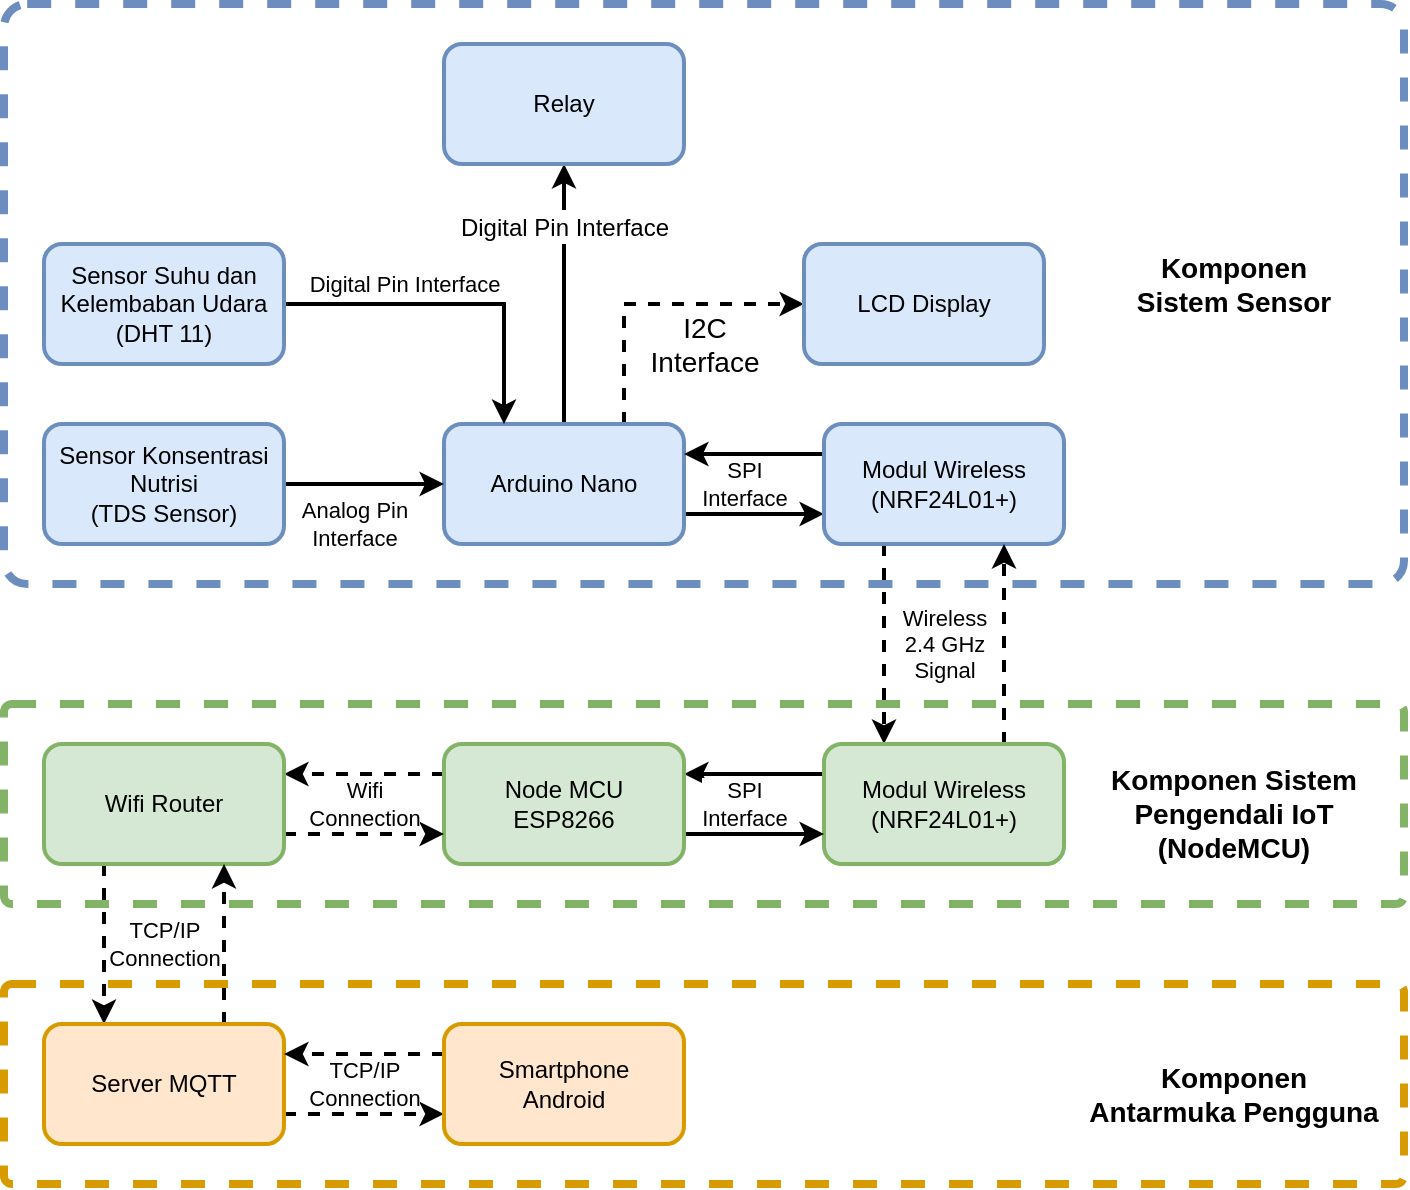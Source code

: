 <mxfile version="15.8.7" type="device"><diagram id="cIuhgxyd_Q9Sc71QTsmk" name="Page-1"><mxGraphModel dx="1021" dy="1621" grid="1" gridSize="10" guides="1" tooltips="1" connect="1" arrows="1" fold="1" page="1" pageScale="1" pageWidth="690" pageHeight="980" math="0" shadow="0"><root><mxCell id="0"/><mxCell id="1" parent="0"/><mxCell id="vcRTH4_i17MQEd576c4k-27" value="" style="rounded=1;whiteSpace=wrap;html=1;strokeWidth=4;fillColor=none;strokeColor=#6c8ebf;dashed=1;arcSize=4;" vertex="1" parent="1"><mxGeometry x="20" y="-40" width="700" height="290" as="geometry"/></mxCell><mxCell id="vcRTH4_i17MQEd576c4k-7" value="SPI&lt;br&gt;Interface" style="edgeStyle=orthogonalEdgeStyle;rounded=0;orthogonalLoop=1;jettySize=auto;html=1;exitX=1;exitY=0.75;exitDx=0;exitDy=0;entryX=0;entryY=0.75;entryDx=0;entryDy=0;strokeWidth=2;" edge="1" parent="1" source="vcRTH4_i17MQEd576c4k-1" target="vcRTH4_i17MQEd576c4k-6"><mxGeometry x="-0.143" y="15" relative="1" as="geometry"><mxPoint as="offset"/></mxGeometry></mxCell><mxCell id="vcRTH4_i17MQEd576c4k-37" style="edgeStyle=orthogonalEdgeStyle;rounded=0;orthogonalLoop=1;jettySize=auto;html=1;exitX=0.75;exitY=0;exitDx=0;exitDy=0;dashed=1;fontSize=14;strokeWidth=2;entryX=0;entryY=0.5;entryDx=0;entryDy=0;" edge="1" parent="1" source="vcRTH4_i17MQEd576c4k-1" target="vcRTH4_i17MQEd576c4k-35"><mxGeometry relative="1" as="geometry"/></mxCell><mxCell id="vcRTH4_i17MQEd576c4k-38" value="I2C&lt;br&gt;Interface" style="edgeLabel;html=1;align=center;verticalAlign=middle;resizable=0;points=[];fontSize=14;" vertex="1" connectable="0" parent="vcRTH4_i17MQEd576c4k-37"><mxGeometry x="-0.35" y="1" relative="1" as="geometry"><mxPoint x="41" y="9" as="offset"/></mxGeometry></mxCell><mxCell id="vcRTH4_i17MQEd576c4k-40" style="edgeStyle=orthogonalEdgeStyle;rounded=0;orthogonalLoop=1;jettySize=auto;html=1;exitX=0.5;exitY=0;exitDx=0;exitDy=0;fontSize=14;strokeWidth=2;entryX=0.5;entryY=1;entryDx=0;entryDy=0;" edge="1" parent="1" source="vcRTH4_i17MQEd576c4k-1" target="vcRTH4_i17MQEd576c4k-39"><mxGeometry relative="1" as="geometry"/></mxCell><mxCell id="vcRTH4_i17MQEd576c4k-41" value="&lt;font style=&quot;font-size: 12px&quot;&gt;Digital Pin Interface&lt;/font&gt;" style="edgeLabel;html=1;align=center;verticalAlign=middle;resizable=0;points=[];fontSize=14;" vertex="1" connectable="0" parent="vcRTH4_i17MQEd576c4k-40"><mxGeometry x="0.376" y="-2" relative="1" as="geometry"><mxPoint x="-2" y="-10" as="offset"/></mxGeometry></mxCell><mxCell id="vcRTH4_i17MQEd576c4k-1" value="Arduino Nano" style="rounded=1;whiteSpace=wrap;html=1;strokeWidth=2;fillColor=#dae8fc;strokeColor=#6c8ebf;" vertex="1" parent="1"><mxGeometry x="240" y="170" width="120" height="60" as="geometry"/></mxCell><mxCell id="vcRTH4_i17MQEd576c4k-3" value="Digital Pin Interface" style="edgeStyle=orthogonalEdgeStyle;rounded=0;orthogonalLoop=1;jettySize=auto;html=1;exitX=1;exitY=0.5;exitDx=0;exitDy=0;entryX=0.25;entryY=0;entryDx=0;entryDy=0;strokeWidth=2;" edge="1" parent="1" source="vcRTH4_i17MQEd576c4k-2" target="vcRTH4_i17MQEd576c4k-1"><mxGeometry x="-0.294" y="10" relative="1" as="geometry"><mxPoint as="offset"/></mxGeometry></mxCell><mxCell id="vcRTH4_i17MQEd576c4k-2" value="Sensor Suhu dan Kelembaban Udara&lt;br&gt;(DHT 11)" style="rounded=1;whiteSpace=wrap;html=1;strokeWidth=2;fillColor=#dae8fc;strokeColor=#6c8ebf;" vertex="1" parent="1"><mxGeometry x="40" y="80" width="120" height="60" as="geometry"/></mxCell><mxCell id="vcRTH4_i17MQEd576c4k-5" value="Analog Pin&lt;br&gt;Interface" style="edgeStyle=orthogonalEdgeStyle;rounded=0;orthogonalLoop=1;jettySize=auto;html=1;exitX=1;exitY=0.5;exitDx=0;exitDy=0;entryX=0;entryY=0.5;entryDx=0;entryDy=0;strokeWidth=2;" edge="1" parent="1" source="vcRTH4_i17MQEd576c4k-4" target="vcRTH4_i17MQEd576c4k-1"><mxGeometry x="-0.143" y="-20" relative="1" as="geometry"><mxPoint as="offset"/></mxGeometry></mxCell><mxCell id="vcRTH4_i17MQEd576c4k-4" value="Sensor Konsentrasi Nutrisi&lt;br&gt;(TDS Sensor)" style="rounded=1;whiteSpace=wrap;html=1;strokeWidth=2;fillColor=#dae8fc;strokeColor=#6c8ebf;" vertex="1" parent="1"><mxGeometry x="40" y="170" width="120" height="60" as="geometry"/></mxCell><mxCell id="vcRTH4_i17MQEd576c4k-8" style="edgeStyle=orthogonalEdgeStyle;rounded=0;orthogonalLoop=1;jettySize=auto;html=1;exitX=0;exitY=0.25;exitDx=0;exitDy=0;entryX=1;entryY=0.25;entryDx=0;entryDy=0;strokeWidth=2;" edge="1" parent="1" source="vcRTH4_i17MQEd576c4k-6" target="vcRTH4_i17MQEd576c4k-1"><mxGeometry relative="1" as="geometry"/></mxCell><mxCell id="vcRTH4_i17MQEd576c4k-11" style="edgeStyle=orthogonalEdgeStyle;rounded=0;orthogonalLoop=1;jettySize=auto;html=1;exitX=0.25;exitY=1;exitDx=0;exitDy=0;entryX=0.25;entryY=0;entryDx=0;entryDy=0;strokeWidth=2;dashed=1;" edge="1" parent="1" source="vcRTH4_i17MQEd576c4k-6" target="vcRTH4_i17MQEd576c4k-10"><mxGeometry relative="1" as="geometry"/></mxCell><mxCell id="vcRTH4_i17MQEd576c4k-6" value="Modul Wireless&lt;br&gt;(NRF24L01+)" style="rounded=1;whiteSpace=wrap;html=1;strokeWidth=2;fillColor=#dae8fc;strokeColor=#6c8ebf;" vertex="1" parent="1"><mxGeometry x="430" y="170" width="120" height="60" as="geometry"/></mxCell><mxCell id="vcRTH4_i17MQEd576c4k-12" value="Wireless&lt;br&gt;2.4 GHz&lt;br&gt;Signal" style="edgeStyle=orthogonalEdgeStyle;rounded=0;orthogonalLoop=1;jettySize=auto;html=1;exitX=0.75;exitY=0;exitDx=0;exitDy=0;entryX=0.75;entryY=1;entryDx=0;entryDy=0;strokeWidth=2;dashed=1;" edge="1" parent="1" source="vcRTH4_i17MQEd576c4k-10" target="vcRTH4_i17MQEd576c4k-6"><mxGeometry y="30" relative="1" as="geometry"><mxPoint as="offset"/></mxGeometry></mxCell><mxCell id="vcRTH4_i17MQEd576c4k-14" style="edgeStyle=orthogonalEdgeStyle;rounded=0;orthogonalLoop=1;jettySize=auto;html=1;exitX=0;exitY=0.25;exitDx=0;exitDy=0;entryX=1;entryY=0.25;entryDx=0;entryDy=0;strokeWidth=2;" edge="1" parent="1" source="vcRTH4_i17MQEd576c4k-10" target="vcRTH4_i17MQEd576c4k-13"><mxGeometry relative="1" as="geometry"/></mxCell><mxCell id="vcRTH4_i17MQEd576c4k-10" value="Modul Wireless&lt;br&gt;(NRF24L01+)" style="rounded=1;whiteSpace=wrap;html=1;strokeWidth=2;fillColor=#d5e8d4;strokeColor=#82b366;" vertex="1" parent="1"><mxGeometry x="430" y="330" width="120" height="60" as="geometry"/></mxCell><mxCell id="vcRTH4_i17MQEd576c4k-15" value="SPI&lt;br&gt;Interface" style="edgeStyle=orthogonalEdgeStyle;rounded=0;orthogonalLoop=1;jettySize=auto;html=1;exitX=1;exitY=0.75;exitDx=0;exitDy=0;entryX=0;entryY=0.75;entryDx=0;entryDy=0;strokeWidth=2;" edge="1" parent="1" source="vcRTH4_i17MQEd576c4k-13" target="vcRTH4_i17MQEd576c4k-10"><mxGeometry x="-0.143" y="15" relative="1" as="geometry"><mxPoint as="offset"/></mxGeometry></mxCell><mxCell id="vcRTH4_i17MQEd576c4k-19" style="edgeStyle=orthogonalEdgeStyle;rounded=0;orthogonalLoop=1;jettySize=auto;html=1;exitX=0;exitY=0.25;exitDx=0;exitDy=0;entryX=1;entryY=0.25;entryDx=0;entryDy=0;strokeWidth=2;dashed=1;" edge="1" parent="1" source="vcRTH4_i17MQEd576c4k-13" target="vcRTH4_i17MQEd576c4k-18"><mxGeometry relative="1" as="geometry"/></mxCell><mxCell id="vcRTH4_i17MQEd576c4k-13" value="Node MCU&lt;br&gt;ESP8266" style="rounded=1;whiteSpace=wrap;html=1;strokeWidth=2;fillColor=#d5e8d4;strokeColor=#82b366;" vertex="1" parent="1"><mxGeometry x="240" y="330" width="120" height="60" as="geometry"/></mxCell><mxCell id="vcRTH4_i17MQEd576c4k-20" value="Wifi&lt;br&gt;Connection" style="edgeStyle=orthogonalEdgeStyle;rounded=0;orthogonalLoop=1;jettySize=auto;html=1;exitX=1;exitY=0.75;exitDx=0;exitDy=0;entryX=0;entryY=0.75;entryDx=0;entryDy=0;strokeWidth=2;dashed=1;" edge="1" parent="1" source="vcRTH4_i17MQEd576c4k-18" target="vcRTH4_i17MQEd576c4k-13"><mxGeometry y="15" relative="1" as="geometry"><mxPoint as="offset"/></mxGeometry></mxCell><mxCell id="vcRTH4_i17MQEd576c4k-22" value="TCP/IP&lt;br&gt;Connection" style="edgeStyle=orthogonalEdgeStyle;rounded=0;orthogonalLoop=1;jettySize=auto;html=1;exitX=0.25;exitY=1;exitDx=0;exitDy=0;entryX=0.25;entryY=0;entryDx=0;entryDy=0;strokeWidth=2;dashed=1;" edge="1" parent="1" source="vcRTH4_i17MQEd576c4k-18" target="vcRTH4_i17MQEd576c4k-21"><mxGeometry y="30" relative="1" as="geometry"><mxPoint as="offset"/></mxGeometry></mxCell><mxCell id="vcRTH4_i17MQEd576c4k-18" value="Wifi Router" style="rounded=1;whiteSpace=wrap;html=1;strokeWidth=2;fillColor=#d5e8d4;strokeColor=#82b366;" vertex="1" parent="1"><mxGeometry x="40" y="330" width="120" height="60" as="geometry"/></mxCell><mxCell id="vcRTH4_i17MQEd576c4k-23" style="edgeStyle=orthogonalEdgeStyle;rounded=0;orthogonalLoop=1;jettySize=auto;html=1;exitX=0.75;exitY=0;exitDx=0;exitDy=0;entryX=0.75;entryY=1;entryDx=0;entryDy=0;strokeWidth=2;dashed=1;" edge="1" parent="1" source="vcRTH4_i17MQEd576c4k-21" target="vcRTH4_i17MQEd576c4k-18"><mxGeometry relative="1" as="geometry"/></mxCell><mxCell id="vcRTH4_i17MQEd576c4k-25" value="TCP/IP&lt;br&gt;Connection" style="edgeStyle=orthogonalEdgeStyle;rounded=0;orthogonalLoop=1;jettySize=auto;html=1;exitX=1;exitY=0.75;exitDx=0;exitDy=0;entryX=0;entryY=0.75;entryDx=0;entryDy=0;strokeWidth=2;dashed=1;" edge="1" parent="1" source="vcRTH4_i17MQEd576c4k-21" target="vcRTH4_i17MQEd576c4k-24"><mxGeometry y="15" relative="1" as="geometry"><mxPoint as="offset"/></mxGeometry></mxCell><mxCell id="vcRTH4_i17MQEd576c4k-21" value="Server MQTT" style="rounded=1;whiteSpace=wrap;html=1;strokeWidth=2;fillColor=#ffe6cc;strokeColor=#d79b00;" vertex="1" parent="1"><mxGeometry x="40" y="470" width="120" height="60" as="geometry"/></mxCell><mxCell id="vcRTH4_i17MQEd576c4k-26" style="edgeStyle=orthogonalEdgeStyle;rounded=0;orthogonalLoop=1;jettySize=auto;html=1;exitX=0;exitY=0.25;exitDx=0;exitDy=0;entryX=1;entryY=0.25;entryDx=0;entryDy=0;strokeWidth=2;dashed=1;" edge="1" parent="1" source="vcRTH4_i17MQEd576c4k-24" target="vcRTH4_i17MQEd576c4k-21"><mxGeometry relative="1" as="geometry"/></mxCell><mxCell id="vcRTH4_i17MQEd576c4k-24" value="Smartphone&lt;br&gt;Android" style="rounded=1;whiteSpace=wrap;html=1;strokeWidth=2;fillColor=#ffe6cc;strokeColor=#d79b00;" vertex="1" parent="1"><mxGeometry x="240" y="470" width="120" height="60" as="geometry"/></mxCell><mxCell id="vcRTH4_i17MQEd576c4k-28" value="&lt;font style=&quot;font-size: 14px&quot;&gt;&lt;b&gt;Komponen&lt;br&gt;Sistem Sensor&lt;/b&gt;&lt;/font&gt;" style="text;html=1;strokeColor=none;fillColor=none;align=center;verticalAlign=middle;whiteSpace=wrap;rounded=0;dashed=1;" vertex="1" parent="1"><mxGeometry x="575" y="80" width="120" height="40" as="geometry"/></mxCell><mxCell id="vcRTH4_i17MQEd576c4k-29" value="" style="rounded=1;whiteSpace=wrap;html=1;strokeWidth=4;fillColor=none;strokeColor=#82b366;dashed=1;arcSize=4;" vertex="1" parent="1"><mxGeometry x="20" y="310" width="700" height="100" as="geometry"/></mxCell><mxCell id="vcRTH4_i17MQEd576c4k-31" value="&lt;font style=&quot;font-size: 14px&quot;&gt;&lt;b&gt;Komponen Sistem&lt;br&gt;Pengendali IoT&lt;br&gt;(NodeMCU)&lt;/b&gt;&lt;br&gt;&lt;/font&gt;" style="text;html=1;strokeColor=none;fillColor=none;align=center;verticalAlign=middle;whiteSpace=wrap;rounded=0;dashed=1;" vertex="1" parent="1"><mxGeometry x="560" y="330" width="150" height="70" as="geometry"/></mxCell><mxCell id="vcRTH4_i17MQEd576c4k-33" value="" style="rounded=1;whiteSpace=wrap;html=1;strokeWidth=4;fillColor=none;strokeColor=#d79b00;dashed=1;arcSize=4;" vertex="1" parent="1"><mxGeometry x="20" y="450" width="700" height="100" as="geometry"/></mxCell><mxCell id="vcRTH4_i17MQEd576c4k-34" value="&lt;font style=&quot;font-size: 14px&quot;&gt;&lt;b&gt;Komponen Antarmuka Pengguna&lt;/b&gt;&lt;br&gt;&lt;/font&gt;" style="text;html=1;strokeColor=none;fillColor=none;align=center;verticalAlign=middle;whiteSpace=wrap;rounded=0;dashed=1;" vertex="1" parent="1"><mxGeometry x="560" y="470" width="150" height="70" as="geometry"/></mxCell><mxCell id="vcRTH4_i17MQEd576c4k-35" value="LCD Display" style="rounded=1;whiteSpace=wrap;html=1;strokeWidth=2;fillColor=#dae8fc;strokeColor=#6c8ebf;" vertex="1" parent="1"><mxGeometry x="420" y="80" width="120" height="60" as="geometry"/></mxCell><mxCell id="vcRTH4_i17MQEd576c4k-39" value="Relay" style="rounded=1;whiteSpace=wrap;html=1;strokeWidth=2;fillColor=#dae8fc;strokeColor=#6c8ebf;" vertex="1" parent="1"><mxGeometry x="240" y="-20" width="120" height="60" as="geometry"/></mxCell></root></mxGraphModel></diagram></mxfile>